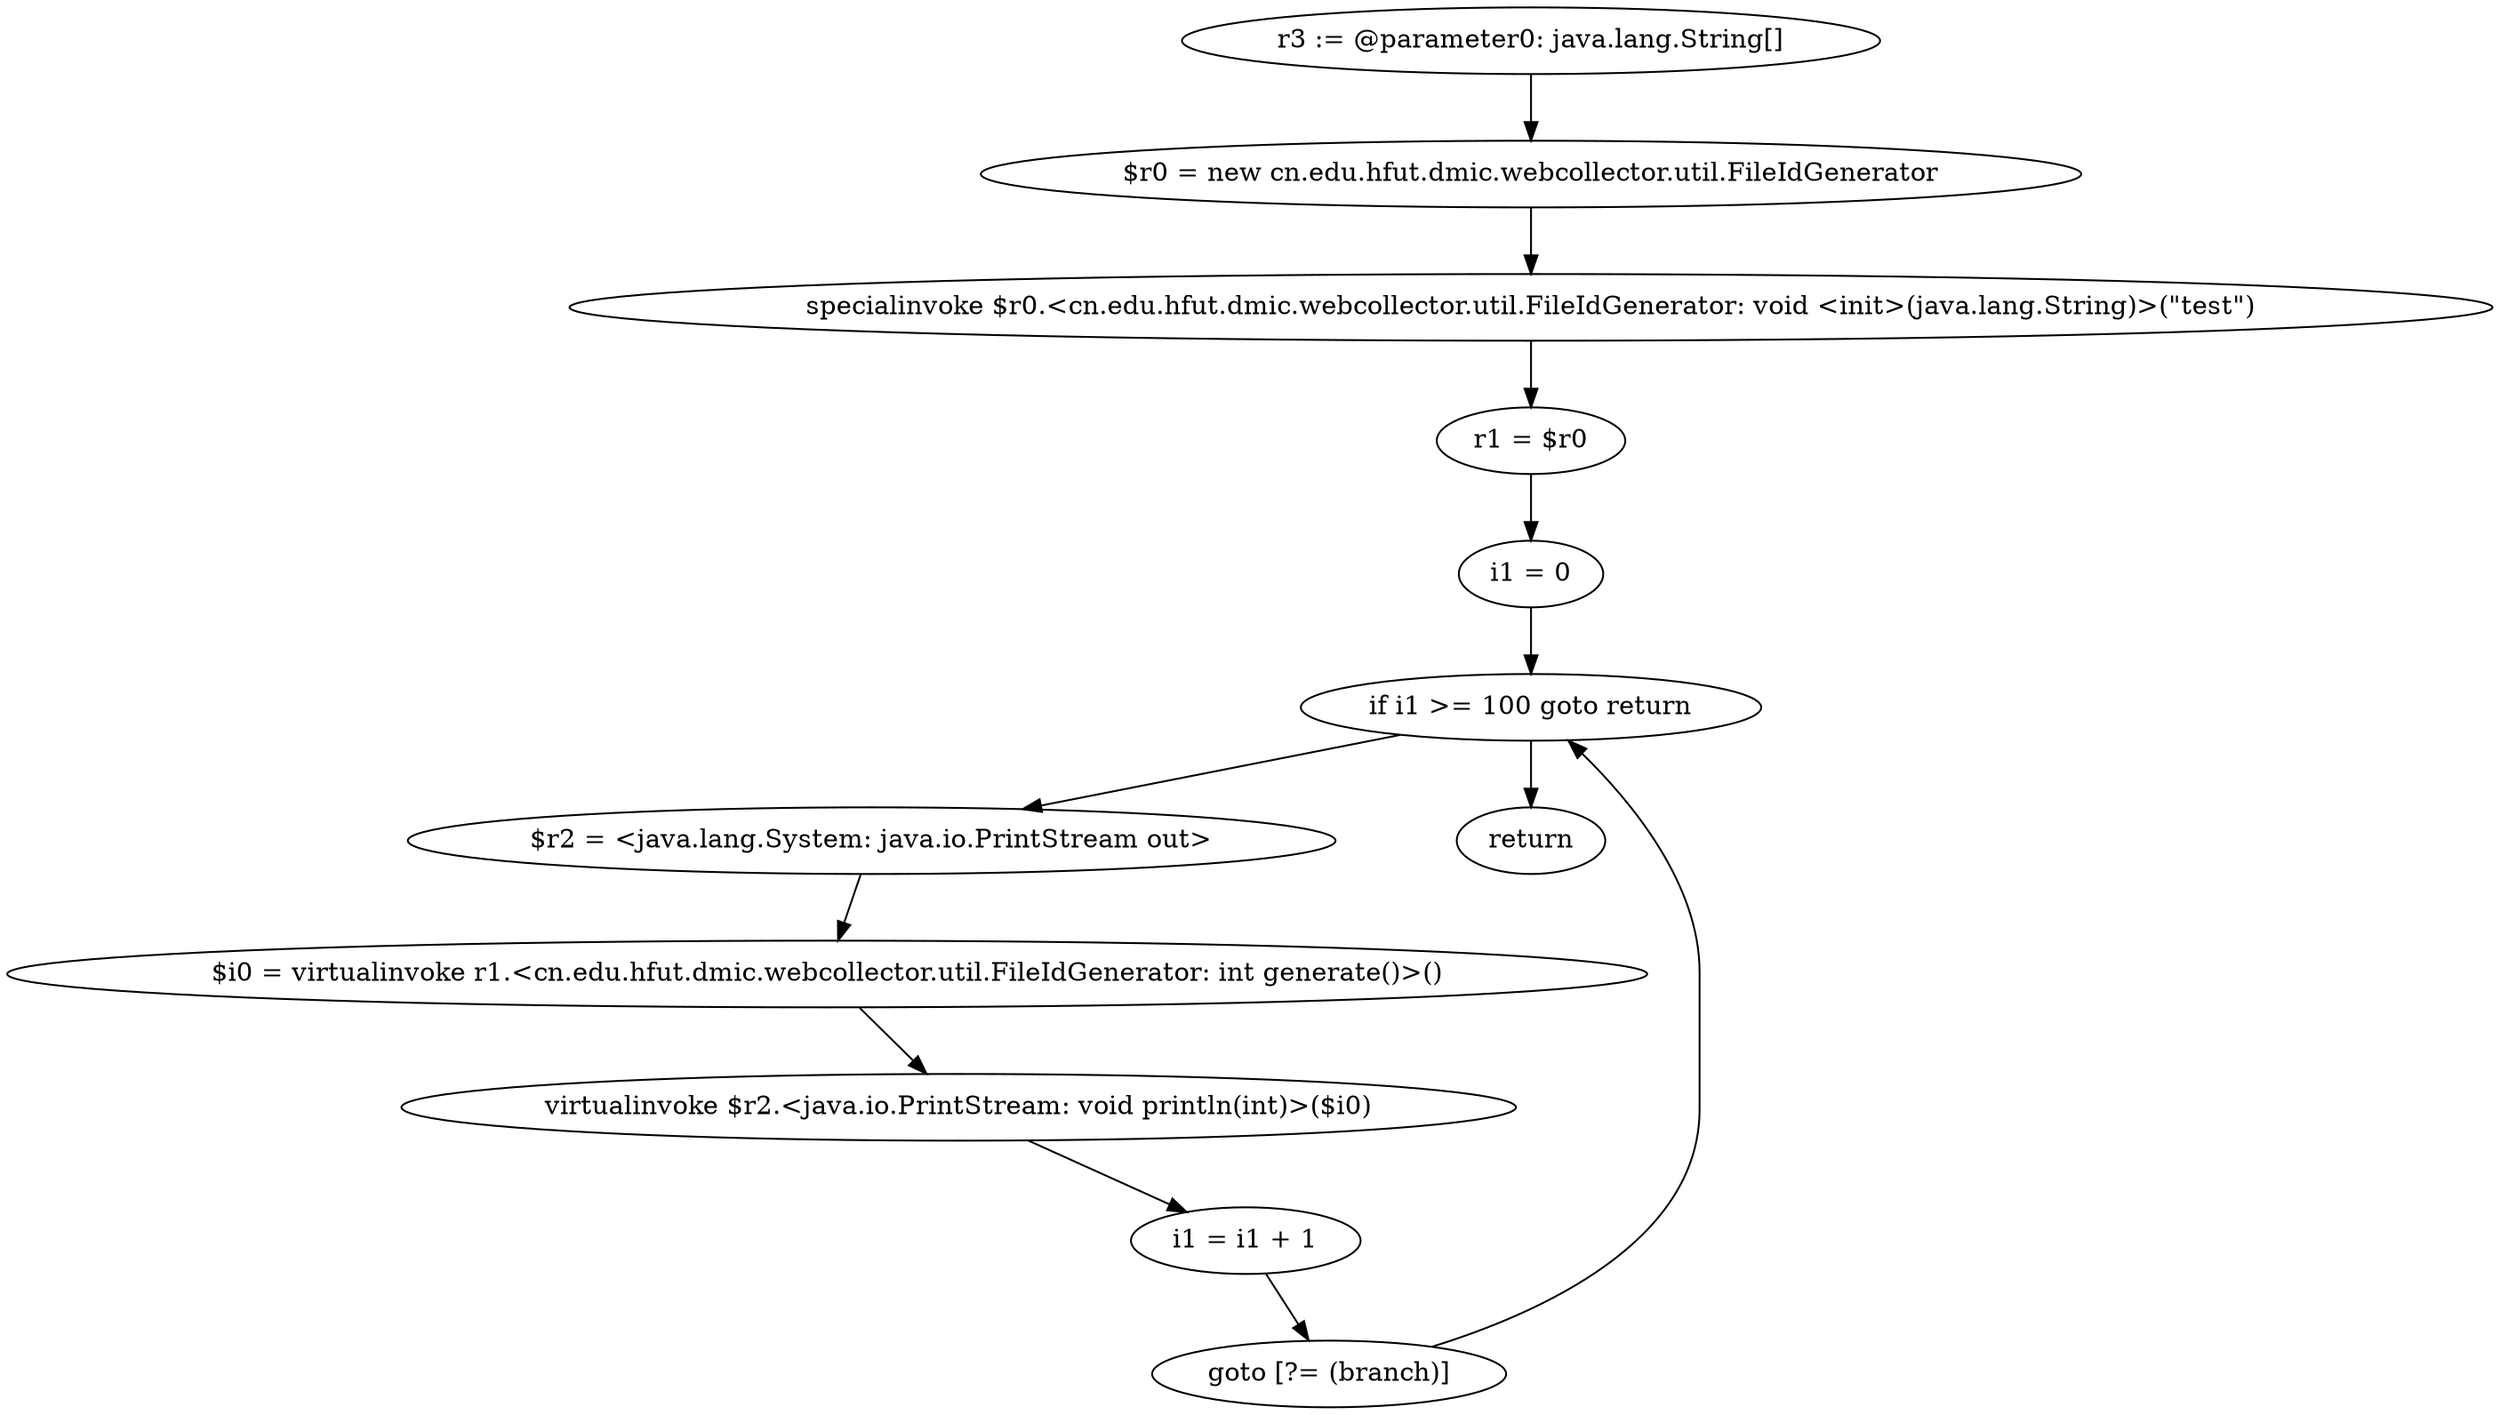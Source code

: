 digraph "unitGraph" {
    "r3 := @parameter0: java.lang.String[]"
    "$r0 = new cn.edu.hfut.dmic.webcollector.util.FileIdGenerator"
    "specialinvoke $r0.<cn.edu.hfut.dmic.webcollector.util.FileIdGenerator: void <init>(java.lang.String)>(\"test\")"
    "r1 = $r0"
    "i1 = 0"
    "if i1 >= 100 goto return"
    "$r2 = <java.lang.System: java.io.PrintStream out>"
    "$i0 = virtualinvoke r1.<cn.edu.hfut.dmic.webcollector.util.FileIdGenerator: int generate()>()"
    "virtualinvoke $r2.<java.io.PrintStream: void println(int)>($i0)"
    "i1 = i1 + 1"
    "goto [?= (branch)]"
    "return"
    "r3 := @parameter0: java.lang.String[]"->"$r0 = new cn.edu.hfut.dmic.webcollector.util.FileIdGenerator";
    "$r0 = new cn.edu.hfut.dmic.webcollector.util.FileIdGenerator"->"specialinvoke $r0.<cn.edu.hfut.dmic.webcollector.util.FileIdGenerator: void <init>(java.lang.String)>(\"test\")";
    "specialinvoke $r0.<cn.edu.hfut.dmic.webcollector.util.FileIdGenerator: void <init>(java.lang.String)>(\"test\")"->"r1 = $r0";
    "r1 = $r0"->"i1 = 0";
    "i1 = 0"->"if i1 >= 100 goto return";
    "if i1 >= 100 goto return"->"$r2 = <java.lang.System: java.io.PrintStream out>";
    "if i1 >= 100 goto return"->"return";
    "$r2 = <java.lang.System: java.io.PrintStream out>"->"$i0 = virtualinvoke r1.<cn.edu.hfut.dmic.webcollector.util.FileIdGenerator: int generate()>()";
    "$i0 = virtualinvoke r1.<cn.edu.hfut.dmic.webcollector.util.FileIdGenerator: int generate()>()"->"virtualinvoke $r2.<java.io.PrintStream: void println(int)>($i0)";
    "virtualinvoke $r2.<java.io.PrintStream: void println(int)>($i0)"->"i1 = i1 + 1";
    "i1 = i1 + 1"->"goto [?= (branch)]";
    "goto [?= (branch)]"->"if i1 >= 100 goto return";
}
